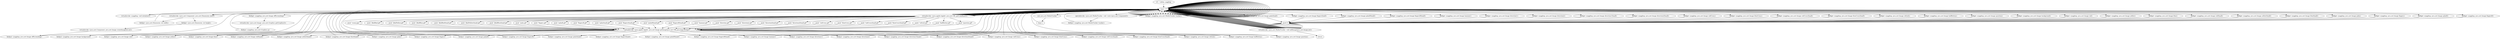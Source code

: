 digraph "" {
    "r0 := @this: juggling"
    "load.r r0"
    "r0 := @this: juggling"->"load.r r0";
    "virtualinvoke <juggling: void initialise()>"
    "load.r r0"->"virtualinvoke <juggling: void initialise()>";
    "virtualinvoke <juggling: void initialise()>"->"load.r r0";
    "load.r r0"->"load.r r0";
    "load.r r0"->"load.r r0";
    "virtualinvoke <java.awt.Component: java.awt.Dimension size()>"
    "load.r r0"->"virtualinvoke <java.awt.Component: java.awt.Dimension size()>";
    "fieldget <java.awt.Dimension: int width>"
    "virtualinvoke <java.awt.Component: java.awt.Dimension size()>"->"fieldget <java.awt.Dimension: int width>";
    "fieldget <java.awt.Dimension: int width>"->"load.r r0";
    "load.r r0"->"virtualinvoke <java.awt.Component: java.awt.Dimension size()>";
    "fieldget <java.awt.Dimension: int height>"
    "virtualinvoke <java.awt.Component: java.awt.Dimension size()>"->"fieldget <java.awt.Dimension: int height>";
    "virtualinvoke <java.awt.Component: java.awt.Image createImage(int,int)>"
    "fieldget <java.awt.Dimension: int height>"->"virtualinvoke <java.awt.Component: java.awt.Image createImage(int,int)>";
    "fieldput <juggling: java.awt.Image offScreenImg>"
    "virtualinvoke <java.awt.Component: java.awt.Image createImage(int,int)>"->"fieldput <juggling: java.awt.Image offScreenImg>";
    "fieldput <juggling: java.awt.Image offScreenImg>"->"load.r r0";
    "load.r r0"->"load.r r0";
    "fieldget <juggling: java.awt.Image offScreenImg>"
    "load.r r0"->"fieldget <juggling: java.awt.Image offScreenImg>";
    "virtualinvoke <java.awt.Image: java.awt.Graphics getGraphics()>"
    "fieldget <juggling: java.awt.Image offScreenImg>"->"virtualinvoke <java.awt.Image: java.awt.Graphics getGraphics()>";
    "fieldput <juggling: java.awt.Graphics g>"
    "virtualinvoke <java.awt.Image: java.awt.Graphics getGraphics()>"->"fieldput <juggling: java.awt.Graphics g>";
    "fieldput <juggling: java.awt.Graphics g>"->"load.r r0";
    "load.r r0"->"load.r r0";
    "load.r r0"->"load.r r0";
    "virtualinvoke <java.applet.Applet: java.net.URL getCodeBase()>"
    "load.r r0"->"virtualinvoke <java.applet.Applet: java.net.URL getCodeBase()>";
    "push \"scene.jpg\""
    "virtualinvoke <java.applet.Applet: java.net.URL getCodeBase()>"->"push \"scene.jpg\"";
    "virtualinvoke <java.applet.Applet: java.awt.Image getImage(java.net.URL,java.lang.String)>"
    "push \"scene.jpg\""->"virtualinvoke <java.applet.Applet: java.awt.Image getImage(java.net.URL,java.lang.String)>";
    "fieldput <juggling: java.awt.Image background>"
    "virtualinvoke <java.applet.Applet: java.awt.Image getImage(java.net.URL,java.lang.String)>"->"fieldput <juggling: java.awt.Image background>";
    "fieldput <juggling: java.awt.Image background>"->"load.r r0";
    "load.r r0"->"load.r r0";
    "load.r r0"->"load.r r0";
    "load.r r0"->"virtualinvoke <java.applet.Applet: java.net.URL getCodeBase()>";
    "push \"jBallRed.gif\""
    "virtualinvoke <java.applet.Applet: java.net.URL getCodeBase()>"->"push \"jBallRed.gif\"";
    "push \"jBallRed.gif\""->"virtualinvoke <java.applet.Applet: java.awt.Image getImage(java.net.URL,java.lang.String)>";
    "fieldput <juggling: java.awt.Image red>"
    "virtualinvoke <java.applet.Applet: java.awt.Image getImage(java.net.URL,java.lang.String)>"->"fieldput <juggling: java.awt.Image red>";
    "fieldput <juggling: java.awt.Image red>"->"load.r r0";
    "load.r r0"->"load.r r0";
    "load.r r0"->"load.r r0";
    "load.r r0"->"virtualinvoke <java.applet.Applet: java.net.URL getCodeBase()>";
    "push \"jBallYellow.gif\""
    "virtualinvoke <java.applet.Applet: java.net.URL getCodeBase()>"->"push \"jBallYellow.gif\"";
    "push \"jBallYellow.gif\""->"virtualinvoke <java.applet.Applet: java.awt.Image getImage(java.net.URL,java.lang.String)>";
    "fieldput <juggling: java.awt.Image yellow>"
    "virtualinvoke <java.applet.Applet: java.awt.Image getImage(java.net.URL,java.lang.String)>"->"fieldput <juggling: java.awt.Image yellow>";
    "fieldput <juggling: java.awt.Image yellow>"->"load.r r0";
    "load.r r0"->"load.r r0";
    "load.r r0"->"load.r r0";
    "load.r r0"->"virtualinvoke <java.applet.Applet: java.net.URL getCodeBase()>";
    "push \"jBallBlue.gif\""
    "virtualinvoke <java.applet.Applet: java.net.URL getCodeBase()>"->"push \"jBallBlue.gif\"";
    "push \"jBallBlue.gif\""->"virtualinvoke <java.applet.Applet: java.awt.Image getImage(java.net.URL,java.lang.String)>";
    "fieldput <juggling: java.awt.Image blue>"
    "virtualinvoke <java.applet.Applet: java.awt.Image getImage(java.net.URL,java.lang.String)>"->"fieldput <juggling: java.awt.Image blue>";
    "fieldput <juggling: java.awt.Image blue>"->"load.r r0";
    "load.r r0"->"load.r r0";
    "load.r r0"->"load.r r0";
    "load.r r0"->"virtualinvoke <java.applet.Applet: java.net.URL getCodeBase()>";
    "push \"jBallRedSmall.gif\""
    "virtualinvoke <java.applet.Applet: java.net.URL getCodeBase()>"->"push \"jBallRedSmall.gif\"";
    "push \"jBallRedSmall.gif\""->"virtualinvoke <java.applet.Applet: java.awt.Image getImage(java.net.URL,java.lang.String)>";
    "fieldput <juggling: java.awt.Image redSmall>"
    "virtualinvoke <java.applet.Applet: java.awt.Image getImage(java.net.URL,java.lang.String)>"->"fieldput <juggling: java.awt.Image redSmall>";
    "fieldput <juggling: java.awt.Image redSmall>"->"load.r r0";
    "load.r r0"->"load.r r0";
    "load.r r0"->"load.r r0";
    "load.r r0"->"virtualinvoke <java.applet.Applet: java.net.URL getCodeBase()>";
    "push \"jBallYellowSmall.gif\""
    "virtualinvoke <java.applet.Applet: java.net.URL getCodeBase()>"->"push \"jBallYellowSmall.gif\"";
    "push \"jBallYellowSmall.gif\""->"virtualinvoke <java.applet.Applet: java.awt.Image getImage(java.net.URL,java.lang.String)>";
    "fieldput <juggling: java.awt.Image yellowSmall>"
    "virtualinvoke <java.applet.Applet: java.awt.Image getImage(java.net.URL,java.lang.String)>"->"fieldput <juggling: java.awt.Image yellowSmall>";
    "fieldput <juggling: java.awt.Image yellowSmall>"->"load.r r0";
    "load.r r0"->"load.r r0";
    "load.r r0"->"load.r r0";
    "load.r r0"->"virtualinvoke <java.applet.Applet: java.net.URL getCodeBase()>";
    "push \"jBallBlueSmall.gif\""
    "virtualinvoke <java.applet.Applet: java.net.URL getCodeBase()>"->"push \"jBallBlueSmall.gif\"";
    "push \"jBallBlueSmall.gif\""->"virtualinvoke <java.applet.Applet: java.awt.Image getImage(java.net.URL,java.lang.String)>";
    "fieldput <juggling: java.awt.Image blueSmall>"
    "virtualinvoke <java.applet.Applet: java.awt.Image getImage(java.net.URL,java.lang.String)>"->"fieldput <juggling: java.awt.Image blueSmall>";
    "fieldput <juggling: java.awt.Image blueSmall>"->"load.r r0";
    "load.r r0"->"load.r r0";
    "load.r r0"->"load.r r0";
    "load.r r0"->"virtualinvoke <java.applet.Applet: java.net.URL getCodeBase()>";
    "push \"palm.gif\""
    "virtualinvoke <java.applet.Applet: java.net.URL getCodeBase()>"->"push \"palm.gif\"";
    "push \"palm.gif\""->"virtualinvoke <java.applet.Applet: java.awt.Image getImage(java.net.URL,java.lang.String)>";
    "fieldput <juggling: java.awt.Image palm>"
    "virtualinvoke <java.applet.Applet: java.awt.Image getImage(java.net.URL,java.lang.String)>"->"fieldput <juggling: java.awt.Image palm>";
    "fieldput <juggling: java.awt.Image palm>"->"load.r r0";
    "load.r r0"->"load.r r0";
    "load.r r0"->"load.r r0";
    "load.r r0"->"virtualinvoke <java.applet.Applet: java.net.URL getCodeBase()>";
    "push \"fingers.gif\""
    "virtualinvoke <java.applet.Applet: java.net.URL getCodeBase()>"->"push \"fingers.gif\"";
    "push \"fingers.gif\""->"virtualinvoke <java.applet.Applet: java.awt.Image getImage(java.net.URL,java.lang.String)>";
    "fieldput <juggling: java.awt.Image fingers>"
    "virtualinvoke <java.applet.Applet: java.awt.Image getImage(java.net.URL,java.lang.String)>"->"fieldput <juggling: java.awt.Image fingers>";
    "fieldput <juggling: java.awt.Image fingers>"->"load.r r0";
    "load.r r0"->"load.r r0";
    "load.r r0"->"load.r r0";
    "load.r r0"->"virtualinvoke <java.applet.Applet: java.net.URL getCodeBase()>";
    "push \"palmR.gif\""
    "virtualinvoke <java.applet.Applet: java.net.URL getCodeBase()>"->"push \"palmR.gif\"";
    "push \"palmR.gif\""->"virtualinvoke <java.applet.Applet: java.awt.Image getImage(java.net.URL,java.lang.String)>";
    "fieldput <juggling: java.awt.Image palmR>"
    "virtualinvoke <java.applet.Applet: java.awt.Image getImage(java.net.URL,java.lang.String)>"->"fieldput <juggling: java.awt.Image palmR>";
    "fieldput <juggling: java.awt.Image palmR>"->"load.r r0";
    "load.r r0"->"load.r r0";
    "load.r r0"->"load.r r0";
    "load.r r0"->"virtualinvoke <java.applet.Applet: java.net.URL getCodeBase()>";
    "push \"fingersR.gif\""
    "virtualinvoke <java.applet.Applet: java.net.URL getCodeBase()>"->"push \"fingersR.gif\"";
    "push \"fingersR.gif\""->"virtualinvoke <java.applet.Applet: java.awt.Image getImage(java.net.URL,java.lang.String)>";
    "fieldput <juggling: java.awt.Image fingersR>"
    "virtualinvoke <java.applet.Applet: java.awt.Image getImage(java.net.URL,java.lang.String)>"->"fieldput <juggling: java.awt.Image fingersR>";
    "fieldput <juggling: java.awt.Image fingersR>"->"load.r r0";
    "load.r r0"->"load.r r0";
    "load.r r0"->"load.r r0";
    "load.r r0"->"virtualinvoke <java.applet.Applet: java.net.URL getCodeBase()>";
    "push \"palmSmall.gif\""
    "virtualinvoke <java.applet.Applet: java.net.URL getCodeBase()>"->"push \"palmSmall.gif\"";
    "push \"palmSmall.gif\""->"virtualinvoke <java.applet.Applet: java.awt.Image getImage(java.net.URL,java.lang.String)>";
    "fieldput <juggling: java.awt.Image palmSmall>"
    "virtualinvoke <java.applet.Applet: java.awt.Image getImage(java.net.URL,java.lang.String)>"->"fieldput <juggling: java.awt.Image palmSmall>";
    "fieldput <juggling: java.awt.Image palmSmall>"->"load.r r0";
    "load.r r0"->"load.r r0";
    "load.r r0"->"load.r r0";
    "load.r r0"->"virtualinvoke <java.applet.Applet: java.net.URL getCodeBase()>";
    "push \"fingersSmall.gif\""
    "virtualinvoke <java.applet.Applet: java.net.URL getCodeBase()>"->"push \"fingersSmall.gif\"";
    "push \"fingersSmall.gif\""->"virtualinvoke <java.applet.Applet: java.awt.Image getImage(java.net.URL,java.lang.String)>";
    "fieldput <juggling: java.awt.Image fingersSmall>"
    "virtualinvoke <java.applet.Applet: java.awt.Image getImage(java.net.URL,java.lang.String)>"->"fieldput <juggling: java.awt.Image fingersSmall>";
    "fieldput <juggling: java.awt.Image fingersSmall>"->"load.r r0";
    "load.r r0"->"load.r r0";
    "load.r r0"->"load.r r0";
    "load.r r0"->"virtualinvoke <java.applet.Applet: java.net.URL getCodeBase()>";
    "push \"palmRSmall.gif\""
    "virtualinvoke <java.applet.Applet: java.net.URL getCodeBase()>"->"push \"palmRSmall.gif\"";
    "push \"palmRSmall.gif\""->"virtualinvoke <java.applet.Applet: java.awt.Image getImage(java.net.URL,java.lang.String)>";
    "fieldput <juggling: java.awt.Image palmRSmall>"
    "virtualinvoke <java.applet.Applet: java.awt.Image getImage(java.net.URL,java.lang.String)>"->"fieldput <juggling: java.awt.Image palmRSmall>";
    "fieldput <juggling: java.awt.Image palmRSmall>"->"load.r r0";
    "load.r r0"->"load.r r0";
    "load.r r0"->"load.r r0";
    "load.r r0"->"virtualinvoke <java.applet.Applet: java.net.URL getCodeBase()>";
    "push \"fingersRSmall.gif\""
    "virtualinvoke <java.applet.Applet: java.net.URL getCodeBase()>"->"push \"fingersRSmall.gif\"";
    "push \"fingersRSmall.gif\""->"virtualinvoke <java.applet.Applet: java.awt.Image getImage(java.net.URL,java.lang.String)>";
    "fieldput <juggling: java.awt.Image fingersRSmall>"
    "virtualinvoke <java.applet.Applet: java.awt.Image getImage(java.net.URL,java.lang.String)>"->"fieldput <juggling: java.awt.Image fingersRSmall>";
    "fieldput <juggling: java.awt.Image fingersRSmall>"->"load.r r0";
    "load.r r0"->"load.r r0";
    "load.r r0"->"load.r r0";
    "load.r r0"->"virtualinvoke <java.applet.Applet: java.net.URL getCodeBase()>";
    "push \"hammer.gif\""
    "virtualinvoke <java.applet.Applet: java.net.URL getCodeBase()>"->"push \"hammer.gif\"";
    "push \"hammer.gif\""->"virtualinvoke <java.applet.Applet: java.awt.Image getImage(java.net.URL,java.lang.String)>";
    "fieldput <juggling: java.awt.Image hammer>"
    "virtualinvoke <java.applet.Applet: java.awt.Image getImage(java.net.URL,java.lang.String)>"->"fieldput <juggling: java.awt.Image hammer>";
    "fieldput <juggling: java.awt.Image hammer>"->"load.r r0";
    "load.r r0"->"load.r r0";
    "load.r r0"->"load.r r0";
    "load.r r0"->"virtualinvoke <java.applet.Applet: java.net.URL getCodeBase()>";
    "push \"direction.gif\""
    "virtualinvoke <java.applet.Applet: java.net.URL getCodeBase()>"->"push \"direction.gif\"";
    "push \"direction.gif\""->"virtualinvoke <java.applet.Applet: java.awt.Image getImage(java.net.URL,java.lang.String)>";
    "fieldput <juggling: java.awt.Image direction1>"
    "virtualinvoke <java.applet.Applet: java.awt.Image getImage(java.net.URL,java.lang.String)>"->"fieldput <juggling: java.awt.Image direction1>";
    "fieldput <juggling: java.awt.Image direction1>"->"load.r r0";
    "load.r r0"->"load.r r0";
    "load.r r0"->"load.r r0";
    "load.r r0"->"virtualinvoke <java.applet.Applet: java.net.URL getCodeBase()>";
    "push \"direction2.gif\""
    "virtualinvoke <java.applet.Applet: java.net.URL getCodeBase()>"->"push \"direction2.gif\"";
    "push \"direction2.gif\""->"virtualinvoke <java.applet.Applet: java.awt.Image getImage(java.net.URL,java.lang.String)>";
    "fieldput <juggling: java.awt.Image direction2>"
    "virtualinvoke <java.applet.Applet: java.awt.Image getImage(java.net.URL,java.lang.String)>"->"fieldput <juggling: java.awt.Image direction2>";
    "fieldput <juggling: java.awt.Image direction2>"->"load.r r0";
    "load.r r0"->"load.r r0";
    "load.r r0"->"load.r r0";
    "load.r r0"->"virtualinvoke <java.applet.Applet: java.net.URL getCodeBase()>";
    "push \"directionSmall.gif\""
    "virtualinvoke <java.applet.Applet: java.net.URL getCodeBase()>"->"push \"directionSmall.gif\"";
    "push \"directionSmall.gif\""->"virtualinvoke <java.applet.Applet: java.awt.Image getImage(java.net.URL,java.lang.String)>";
    "fieldput <juggling: java.awt.Image direction1Small>"
    "virtualinvoke <java.applet.Applet: java.awt.Image getImage(java.net.URL,java.lang.String)>"->"fieldput <juggling: java.awt.Image direction1Small>";
    "fieldput <juggling: java.awt.Image direction1Small>"->"load.r r0";
    "load.r r0"->"load.r r0";
    "load.r r0"->"load.r r0";
    "load.r r0"->"virtualinvoke <java.applet.Applet: java.net.URL getCodeBase()>";
    "push \"direction2Small.gif\""
    "virtualinvoke <java.applet.Applet: java.net.URL getCodeBase()>"->"push \"direction2Small.gif\"";
    "push \"direction2Small.gif\""->"virtualinvoke <java.applet.Applet: java.awt.Image getImage(java.net.URL,java.lang.String)>";
    "fieldput <juggling: java.awt.Image direction2Small>"
    "virtualinvoke <java.applet.Applet: java.awt.Image getImage(java.net.URL,java.lang.String)>"->"fieldput <juggling: java.awt.Image direction2Small>";
    "fieldput <juggling: java.awt.Image direction2Small>"->"load.r r0";
    "load.r r0"->"load.r r0";
    "load.r r0"->"load.r r0";
    "load.r r0"->"virtualinvoke <java.applet.Applet: java.net.URL getCodeBase()>";
    "push \"redCross.gif\""
    "virtualinvoke <java.applet.Applet: java.net.URL getCodeBase()>"->"push \"redCross.gif\"";
    "push \"redCross.gif\""->"virtualinvoke <java.applet.Applet: java.awt.Image getImage(java.net.URL,java.lang.String)>";
    "fieldput <juggling: java.awt.Image redCross>"
    "virtualinvoke <java.applet.Applet: java.awt.Image getImage(java.net.URL,java.lang.String)>"->"fieldput <juggling: java.awt.Image redCross>";
    "fieldput <juggling: java.awt.Image redCross>"->"load.r r0";
    "load.r r0"->"load.r r0";
    "load.r r0"->"load.r r0";
    "load.r r0"->"virtualinvoke <java.applet.Applet: java.net.URL getCodeBase()>";
    "push \"blueCross.gif\""
    "virtualinvoke <java.applet.Applet: java.net.URL getCodeBase()>"->"push \"blueCross.gif\"";
    "push \"blueCross.gif\""->"virtualinvoke <java.applet.Applet: java.awt.Image getImage(java.net.URL,java.lang.String)>";
    "fieldput <juggling: java.awt.Image blueCross>"
    "virtualinvoke <java.applet.Applet: java.awt.Image getImage(java.net.URL,java.lang.String)>"->"fieldput <juggling: java.awt.Image blueCross>";
    "fieldput <juggling: java.awt.Image blueCross>"->"load.r r0";
    "load.r r0"->"load.r r0";
    "load.r r0"->"load.r r0";
    "load.r r0"->"virtualinvoke <java.applet.Applet: java.net.URL getCodeBase()>";
    "push \"redCrossSmall.gif\""
    "virtualinvoke <java.applet.Applet: java.net.URL getCodeBase()>"->"push \"redCrossSmall.gif\"";
    "push \"redCrossSmall.gif\""->"virtualinvoke <java.applet.Applet: java.awt.Image getImage(java.net.URL,java.lang.String)>";
    "fieldput <juggling: java.awt.Image redCrossSmall>"
    "virtualinvoke <java.applet.Applet: java.awt.Image getImage(java.net.URL,java.lang.String)>"->"fieldput <juggling: java.awt.Image redCrossSmall>";
    "fieldput <juggling: java.awt.Image redCrossSmall>"->"load.r r0";
    "load.r r0"->"load.r r0";
    "load.r r0"->"load.r r0";
    "load.r r0"->"virtualinvoke <java.applet.Applet: java.net.URL getCodeBase()>";
    "push \"blueCrossSmall.gif\""
    "virtualinvoke <java.applet.Applet: java.net.URL getCodeBase()>"->"push \"blueCrossSmall.gif\"";
    "push \"blueCrossSmall.gif\""->"virtualinvoke <java.applet.Applet: java.awt.Image getImage(java.net.URL,java.lang.String)>";
    "fieldput <juggling: java.awt.Image blueCrossSmall>"
    "virtualinvoke <java.applet.Applet: java.awt.Image getImage(java.net.URL,java.lang.String)>"->"fieldput <juggling: java.awt.Image blueCrossSmall>";
    "fieldput <juggling: java.awt.Image blueCrossSmall>"->"load.r r0";
    "load.r r0"->"load.r r0";
    "load.r r0"->"load.r r0";
    "load.r r0"->"virtualinvoke <java.applet.Applet: java.net.URL getCodeBase()>";
    "push \"refresh.gif\""
    "virtualinvoke <java.applet.Applet: java.net.URL getCodeBase()>"->"push \"refresh.gif\"";
    "push \"refresh.gif\""->"virtualinvoke <java.applet.Applet: java.awt.Image getImage(java.net.URL,java.lang.String)>";
    "fieldput <juggling: java.awt.Image refresh>"
    "virtualinvoke <java.applet.Applet: java.awt.Image getImage(java.net.URL,java.lang.String)>"->"fieldput <juggling: java.awt.Image refresh>";
    "fieldput <juggling: java.awt.Image refresh>"->"load.r r0";
    "load.r r0"->"load.r r0";
    "load.r r0"->"load.r r0";
    "load.r r0"->"virtualinvoke <java.applet.Applet: java.net.URL getCodeBase()>";
    "push \"ballButton.gif\""
    "virtualinvoke <java.applet.Applet: java.net.URL getCodeBase()>"->"push \"ballButton.gif\"";
    "push \"ballButton.gif\""->"virtualinvoke <java.applet.Applet: java.awt.Image getImage(java.net.URL,java.lang.String)>";
    "fieldput <juggling: java.awt.Image ballButton>"
    "virtualinvoke <java.applet.Applet: java.awt.Image getImage(java.net.URL,java.lang.String)>"->"fieldput <juggling: java.awt.Image ballButton>";
    "fieldput <juggling: java.awt.Image ballButton>"->"load.r r0";
    "load.r r0"->"load.r r0";
    "load.r r0"->"load.r r0";
    "load.r r0"->"virtualinvoke <java.applet.Applet: java.net.URL getCodeBase()>";
    "push \"question.gif\""
    "virtualinvoke <java.applet.Applet: java.net.URL getCodeBase()>"->"push \"question.gif\"";
    "push \"question.gif\""->"virtualinvoke <java.applet.Applet: java.awt.Image getImage(java.net.URL,java.lang.String)>";
    "fieldput <juggling: java.awt.Image question>"
    "virtualinvoke <java.applet.Applet: java.awt.Image getImage(java.net.URL,java.lang.String)>"->"fieldput <juggling: java.awt.Image question>";
    "fieldput <juggling: java.awt.Image question>"->"load.r r0";
    "new java.awt.MediaTracker"
    "load.r r0"->"new java.awt.MediaTracker";
    "dup1.r"
    "new java.awt.MediaTracker"->"dup1.r";
    "dup1.r"->"load.r r0";
    "specialinvoke <java.awt.MediaTracker: void <init>(java.awt.Component)>"
    "load.r r0"->"specialinvoke <java.awt.MediaTracker: void <init>(java.awt.Component)>";
    "fieldput <juggling: java.awt.MediaTracker tracker>"
    "specialinvoke <java.awt.MediaTracker: void <init>(java.awt.Component)>"->"fieldput <juggling: java.awt.MediaTracker tracker>";
    "fieldput <juggling: java.awt.MediaTracker tracker>"->"load.r r0";
    "fieldget <juggling: java.awt.MediaTracker tracker>"
    "load.r r0"->"fieldget <juggling: java.awt.MediaTracker tracker>";
    "fieldget <juggling: java.awt.MediaTracker tracker>"->"load.r r0";
    "fieldget <juggling: java.awt.Image background>"
    "load.r r0"->"fieldget <juggling: java.awt.Image background>";
    "push 0"
    "fieldget <juggling: java.awt.Image background>"->"push 0";
    "virtualinvoke <java.awt.MediaTracker: void addImage(java.awt.Image,int)>"
    "push 0"->"virtualinvoke <java.awt.MediaTracker: void addImage(java.awt.Image,int)>";
    "virtualinvoke <java.awt.MediaTracker: void addImage(java.awt.Image,int)>"->"load.r r0";
    "load.r r0"->"fieldget <juggling: java.awt.MediaTracker tracker>";
    "fieldget <juggling: java.awt.MediaTracker tracker>"->"load.r r0";
    "fieldget <juggling: java.awt.Image red>"
    "load.r r0"->"fieldget <juggling: java.awt.Image red>";
    "fieldget <juggling: java.awt.Image red>"->"push 0";
    "push 0"->"virtualinvoke <java.awt.MediaTracker: void addImage(java.awt.Image,int)>";
    "virtualinvoke <java.awt.MediaTracker: void addImage(java.awt.Image,int)>"->"load.r r0";
    "load.r r0"->"fieldget <juggling: java.awt.MediaTracker tracker>";
    "fieldget <juggling: java.awt.MediaTracker tracker>"->"load.r r0";
    "fieldget <juggling: java.awt.Image yellow>"
    "load.r r0"->"fieldget <juggling: java.awt.Image yellow>";
    "fieldget <juggling: java.awt.Image yellow>"->"push 0";
    "push 0"->"virtualinvoke <java.awt.MediaTracker: void addImage(java.awt.Image,int)>";
    "virtualinvoke <java.awt.MediaTracker: void addImage(java.awt.Image,int)>"->"load.r r0";
    "load.r r0"->"fieldget <juggling: java.awt.MediaTracker tracker>";
    "fieldget <juggling: java.awt.MediaTracker tracker>"->"load.r r0";
    "fieldget <juggling: java.awt.Image blue>"
    "load.r r0"->"fieldget <juggling: java.awt.Image blue>";
    "fieldget <juggling: java.awt.Image blue>"->"push 0";
    "push 0"->"virtualinvoke <java.awt.MediaTracker: void addImage(java.awt.Image,int)>";
    "virtualinvoke <java.awt.MediaTracker: void addImage(java.awt.Image,int)>"->"load.r r0";
    "load.r r0"->"fieldget <juggling: java.awt.MediaTracker tracker>";
    "fieldget <juggling: java.awt.MediaTracker tracker>"->"load.r r0";
    "fieldget <juggling: java.awt.Image redSmall>"
    "load.r r0"->"fieldget <juggling: java.awt.Image redSmall>";
    "fieldget <juggling: java.awt.Image redSmall>"->"push 0";
    "push 0"->"virtualinvoke <java.awt.MediaTracker: void addImage(java.awt.Image,int)>";
    "virtualinvoke <java.awt.MediaTracker: void addImage(java.awt.Image,int)>"->"load.r r0";
    "load.r r0"->"fieldget <juggling: java.awt.MediaTracker tracker>";
    "fieldget <juggling: java.awt.MediaTracker tracker>"->"load.r r0";
    "fieldget <juggling: java.awt.Image yellowSmall>"
    "load.r r0"->"fieldget <juggling: java.awt.Image yellowSmall>";
    "fieldget <juggling: java.awt.Image yellowSmall>"->"push 0";
    "push 0"->"virtualinvoke <java.awt.MediaTracker: void addImage(java.awt.Image,int)>";
    "virtualinvoke <java.awt.MediaTracker: void addImage(java.awt.Image,int)>"->"load.r r0";
    "load.r r0"->"fieldget <juggling: java.awt.MediaTracker tracker>";
    "fieldget <juggling: java.awt.MediaTracker tracker>"->"load.r r0";
    "fieldget <juggling: java.awt.Image blueSmall>"
    "load.r r0"->"fieldget <juggling: java.awt.Image blueSmall>";
    "fieldget <juggling: java.awt.Image blueSmall>"->"push 0";
    "push 0"->"virtualinvoke <java.awt.MediaTracker: void addImage(java.awt.Image,int)>";
    "virtualinvoke <java.awt.MediaTracker: void addImage(java.awt.Image,int)>"->"load.r r0";
    "load.r r0"->"fieldget <juggling: java.awt.MediaTracker tracker>";
    "fieldget <juggling: java.awt.MediaTracker tracker>"->"load.r r0";
    "fieldget <juggling: java.awt.Image palm>"
    "load.r r0"->"fieldget <juggling: java.awt.Image palm>";
    "fieldget <juggling: java.awt.Image palm>"->"push 0";
    "push 0"->"virtualinvoke <java.awt.MediaTracker: void addImage(java.awt.Image,int)>";
    "virtualinvoke <java.awt.MediaTracker: void addImage(java.awt.Image,int)>"->"load.r r0";
    "load.r r0"->"fieldget <juggling: java.awt.MediaTracker tracker>";
    "fieldget <juggling: java.awt.MediaTracker tracker>"->"load.r r0";
    "fieldget <juggling: java.awt.Image fingers>"
    "load.r r0"->"fieldget <juggling: java.awt.Image fingers>";
    "fieldget <juggling: java.awt.Image fingers>"->"push 0";
    "push 0"->"virtualinvoke <java.awt.MediaTracker: void addImage(java.awt.Image,int)>";
    "virtualinvoke <java.awt.MediaTracker: void addImage(java.awt.Image,int)>"->"load.r r0";
    "load.r r0"->"fieldget <juggling: java.awt.MediaTracker tracker>";
    "fieldget <juggling: java.awt.MediaTracker tracker>"->"load.r r0";
    "fieldget <juggling: java.awt.Image palmR>"
    "load.r r0"->"fieldget <juggling: java.awt.Image palmR>";
    "fieldget <juggling: java.awt.Image palmR>"->"push 0";
    "push 0"->"virtualinvoke <java.awt.MediaTracker: void addImage(java.awt.Image,int)>";
    "virtualinvoke <java.awt.MediaTracker: void addImage(java.awt.Image,int)>"->"load.r r0";
    "load.r r0"->"fieldget <juggling: java.awt.MediaTracker tracker>";
    "fieldget <juggling: java.awt.MediaTracker tracker>"->"load.r r0";
    "fieldget <juggling: java.awt.Image fingersR>"
    "load.r r0"->"fieldget <juggling: java.awt.Image fingersR>";
    "fieldget <juggling: java.awt.Image fingersR>"->"push 0";
    "push 0"->"virtualinvoke <java.awt.MediaTracker: void addImage(java.awt.Image,int)>";
    "virtualinvoke <java.awt.MediaTracker: void addImage(java.awt.Image,int)>"->"load.r r0";
    "load.r r0"->"fieldget <juggling: java.awt.MediaTracker tracker>";
    "fieldget <juggling: java.awt.MediaTracker tracker>"->"load.r r0";
    "fieldget <juggling: java.awt.Image palmSmall>"
    "load.r r0"->"fieldget <juggling: java.awt.Image palmSmall>";
    "fieldget <juggling: java.awt.Image palmSmall>"->"push 0";
    "push 0"->"virtualinvoke <java.awt.MediaTracker: void addImage(java.awt.Image,int)>";
    "virtualinvoke <java.awt.MediaTracker: void addImage(java.awt.Image,int)>"->"load.r r0";
    "load.r r0"->"fieldget <juggling: java.awt.MediaTracker tracker>";
    "fieldget <juggling: java.awt.MediaTracker tracker>"->"load.r r0";
    "fieldget <juggling: java.awt.Image fingersSmall>"
    "load.r r0"->"fieldget <juggling: java.awt.Image fingersSmall>";
    "fieldget <juggling: java.awt.Image fingersSmall>"->"push 0";
    "push 0"->"virtualinvoke <java.awt.MediaTracker: void addImage(java.awt.Image,int)>";
    "virtualinvoke <java.awt.MediaTracker: void addImage(java.awt.Image,int)>"->"load.r r0";
    "load.r r0"->"fieldget <juggling: java.awt.MediaTracker tracker>";
    "fieldget <juggling: java.awt.MediaTracker tracker>"->"load.r r0";
    "fieldget <juggling: java.awt.Image palmRSmall>"
    "load.r r0"->"fieldget <juggling: java.awt.Image palmRSmall>";
    "fieldget <juggling: java.awt.Image palmRSmall>"->"push 0";
    "push 0"->"virtualinvoke <java.awt.MediaTracker: void addImage(java.awt.Image,int)>";
    "virtualinvoke <java.awt.MediaTracker: void addImage(java.awt.Image,int)>"->"load.r r0";
    "load.r r0"->"fieldget <juggling: java.awt.MediaTracker tracker>";
    "fieldget <juggling: java.awt.MediaTracker tracker>"->"load.r r0";
    "fieldget <juggling: java.awt.Image fingersRSmall>"
    "load.r r0"->"fieldget <juggling: java.awt.Image fingersRSmall>";
    "fieldget <juggling: java.awt.Image fingersRSmall>"->"push 0";
    "push 0"->"virtualinvoke <java.awt.MediaTracker: void addImage(java.awt.Image,int)>";
    "virtualinvoke <java.awt.MediaTracker: void addImage(java.awt.Image,int)>"->"load.r r0";
    "load.r r0"->"fieldget <juggling: java.awt.MediaTracker tracker>";
    "fieldget <juggling: java.awt.MediaTracker tracker>"->"load.r r0";
    "fieldget <juggling: java.awt.Image hammer>"
    "load.r r0"->"fieldget <juggling: java.awt.Image hammer>";
    "fieldget <juggling: java.awt.Image hammer>"->"push 0";
    "push 0"->"virtualinvoke <java.awt.MediaTracker: void addImage(java.awt.Image,int)>";
    "virtualinvoke <java.awt.MediaTracker: void addImage(java.awt.Image,int)>"->"load.r r0";
    "load.r r0"->"fieldget <juggling: java.awt.MediaTracker tracker>";
    "fieldget <juggling: java.awt.MediaTracker tracker>"->"load.r r0";
    "fieldget <juggling: java.awt.Image direction1>"
    "load.r r0"->"fieldget <juggling: java.awt.Image direction1>";
    "fieldget <juggling: java.awt.Image direction1>"->"push 0";
    "push 0"->"virtualinvoke <java.awt.MediaTracker: void addImage(java.awt.Image,int)>";
    "virtualinvoke <java.awt.MediaTracker: void addImage(java.awt.Image,int)>"->"load.r r0";
    "load.r r0"->"fieldget <juggling: java.awt.MediaTracker tracker>";
    "fieldget <juggling: java.awt.MediaTracker tracker>"->"load.r r0";
    "fieldget <juggling: java.awt.Image direction2>"
    "load.r r0"->"fieldget <juggling: java.awt.Image direction2>";
    "fieldget <juggling: java.awt.Image direction2>"->"push 0";
    "push 0"->"virtualinvoke <java.awt.MediaTracker: void addImage(java.awt.Image,int)>";
    "virtualinvoke <java.awt.MediaTracker: void addImage(java.awt.Image,int)>"->"load.r r0";
    "load.r r0"->"fieldget <juggling: java.awt.MediaTracker tracker>";
    "fieldget <juggling: java.awt.MediaTracker tracker>"->"load.r r0";
    "fieldget <juggling: java.awt.Image direction1Small>"
    "load.r r0"->"fieldget <juggling: java.awt.Image direction1Small>";
    "fieldget <juggling: java.awt.Image direction1Small>"->"push 0";
    "push 0"->"virtualinvoke <java.awt.MediaTracker: void addImage(java.awt.Image,int)>";
    "virtualinvoke <java.awt.MediaTracker: void addImage(java.awt.Image,int)>"->"load.r r0";
    "load.r r0"->"fieldget <juggling: java.awt.MediaTracker tracker>";
    "fieldget <juggling: java.awt.MediaTracker tracker>"->"load.r r0";
    "fieldget <juggling: java.awt.Image direction2Small>"
    "load.r r0"->"fieldget <juggling: java.awt.Image direction2Small>";
    "fieldget <juggling: java.awt.Image direction2Small>"->"push 0";
    "push 0"->"virtualinvoke <java.awt.MediaTracker: void addImage(java.awt.Image,int)>";
    "virtualinvoke <java.awt.MediaTracker: void addImage(java.awt.Image,int)>"->"load.r r0";
    "load.r r0"->"fieldget <juggling: java.awt.MediaTracker tracker>";
    "fieldget <juggling: java.awt.MediaTracker tracker>"->"load.r r0";
    "fieldget <juggling: java.awt.Image redCross>"
    "load.r r0"->"fieldget <juggling: java.awt.Image redCross>";
    "fieldget <juggling: java.awt.Image redCross>"->"push 0";
    "push 0"->"virtualinvoke <java.awt.MediaTracker: void addImage(java.awt.Image,int)>";
    "virtualinvoke <java.awt.MediaTracker: void addImage(java.awt.Image,int)>"->"load.r r0";
    "load.r r0"->"fieldget <juggling: java.awt.MediaTracker tracker>";
    "fieldget <juggling: java.awt.MediaTracker tracker>"->"load.r r0";
    "fieldget <juggling: java.awt.Image blueCross>"
    "load.r r0"->"fieldget <juggling: java.awt.Image blueCross>";
    "fieldget <juggling: java.awt.Image blueCross>"->"push 0";
    "push 0"->"virtualinvoke <java.awt.MediaTracker: void addImage(java.awt.Image,int)>";
    "virtualinvoke <java.awt.MediaTracker: void addImage(java.awt.Image,int)>"->"load.r r0";
    "load.r r0"->"fieldget <juggling: java.awt.MediaTracker tracker>";
    "fieldget <juggling: java.awt.MediaTracker tracker>"->"load.r r0";
    "fieldget <juggling: java.awt.Image redCrossSmall>"
    "load.r r0"->"fieldget <juggling: java.awt.Image redCrossSmall>";
    "fieldget <juggling: java.awt.Image redCrossSmall>"->"push 0";
    "push 0"->"virtualinvoke <java.awt.MediaTracker: void addImage(java.awt.Image,int)>";
    "virtualinvoke <java.awt.MediaTracker: void addImage(java.awt.Image,int)>"->"load.r r0";
    "load.r r0"->"fieldget <juggling: java.awt.MediaTracker tracker>";
    "fieldget <juggling: java.awt.MediaTracker tracker>"->"load.r r0";
    "fieldget <juggling: java.awt.Image blueCrossSmall>"
    "load.r r0"->"fieldget <juggling: java.awt.Image blueCrossSmall>";
    "fieldget <juggling: java.awt.Image blueCrossSmall>"->"push 0";
    "push 0"->"virtualinvoke <java.awt.MediaTracker: void addImage(java.awt.Image,int)>";
    "virtualinvoke <java.awt.MediaTracker: void addImage(java.awt.Image,int)>"->"load.r r0";
    "load.r r0"->"fieldget <juggling: java.awt.MediaTracker tracker>";
    "fieldget <juggling: java.awt.MediaTracker tracker>"->"load.r r0";
    "fieldget <juggling: java.awt.Image refresh>"
    "load.r r0"->"fieldget <juggling: java.awt.Image refresh>";
    "fieldget <juggling: java.awt.Image refresh>"->"push 0";
    "push 0"->"virtualinvoke <java.awt.MediaTracker: void addImage(java.awt.Image,int)>";
    "virtualinvoke <java.awt.MediaTracker: void addImage(java.awt.Image,int)>"->"load.r r0";
    "load.r r0"->"fieldget <juggling: java.awt.MediaTracker tracker>";
    "fieldget <juggling: java.awt.MediaTracker tracker>"->"load.r r0";
    "fieldget <juggling: java.awt.Image ballButton>"
    "load.r r0"->"fieldget <juggling: java.awt.Image ballButton>";
    "fieldget <juggling: java.awt.Image ballButton>"->"push 0";
    "push 0"->"virtualinvoke <java.awt.MediaTracker: void addImage(java.awt.Image,int)>";
    "virtualinvoke <java.awt.MediaTracker: void addImage(java.awt.Image,int)>"->"load.r r0";
    "load.r r0"->"fieldget <juggling: java.awt.MediaTracker tracker>";
    "fieldget <juggling: java.awt.MediaTracker tracker>"->"load.r r0";
    "fieldget <juggling: java.awt.Image question>"
    "load.r r0"->"fieldget <juggling: java.awt.Image question>";
    "fieldget <juggling: java.awt.Image question>"->"push 0";
    "push 0"->"virtualinvoke <java.awt.MediaTracker: void addImage(java.awt.Image,int)>";
    "return"
    "virtualinvoke <java.awt.MediaTracker: void addImage(java.awt.Image,int)>"->"return";
}
